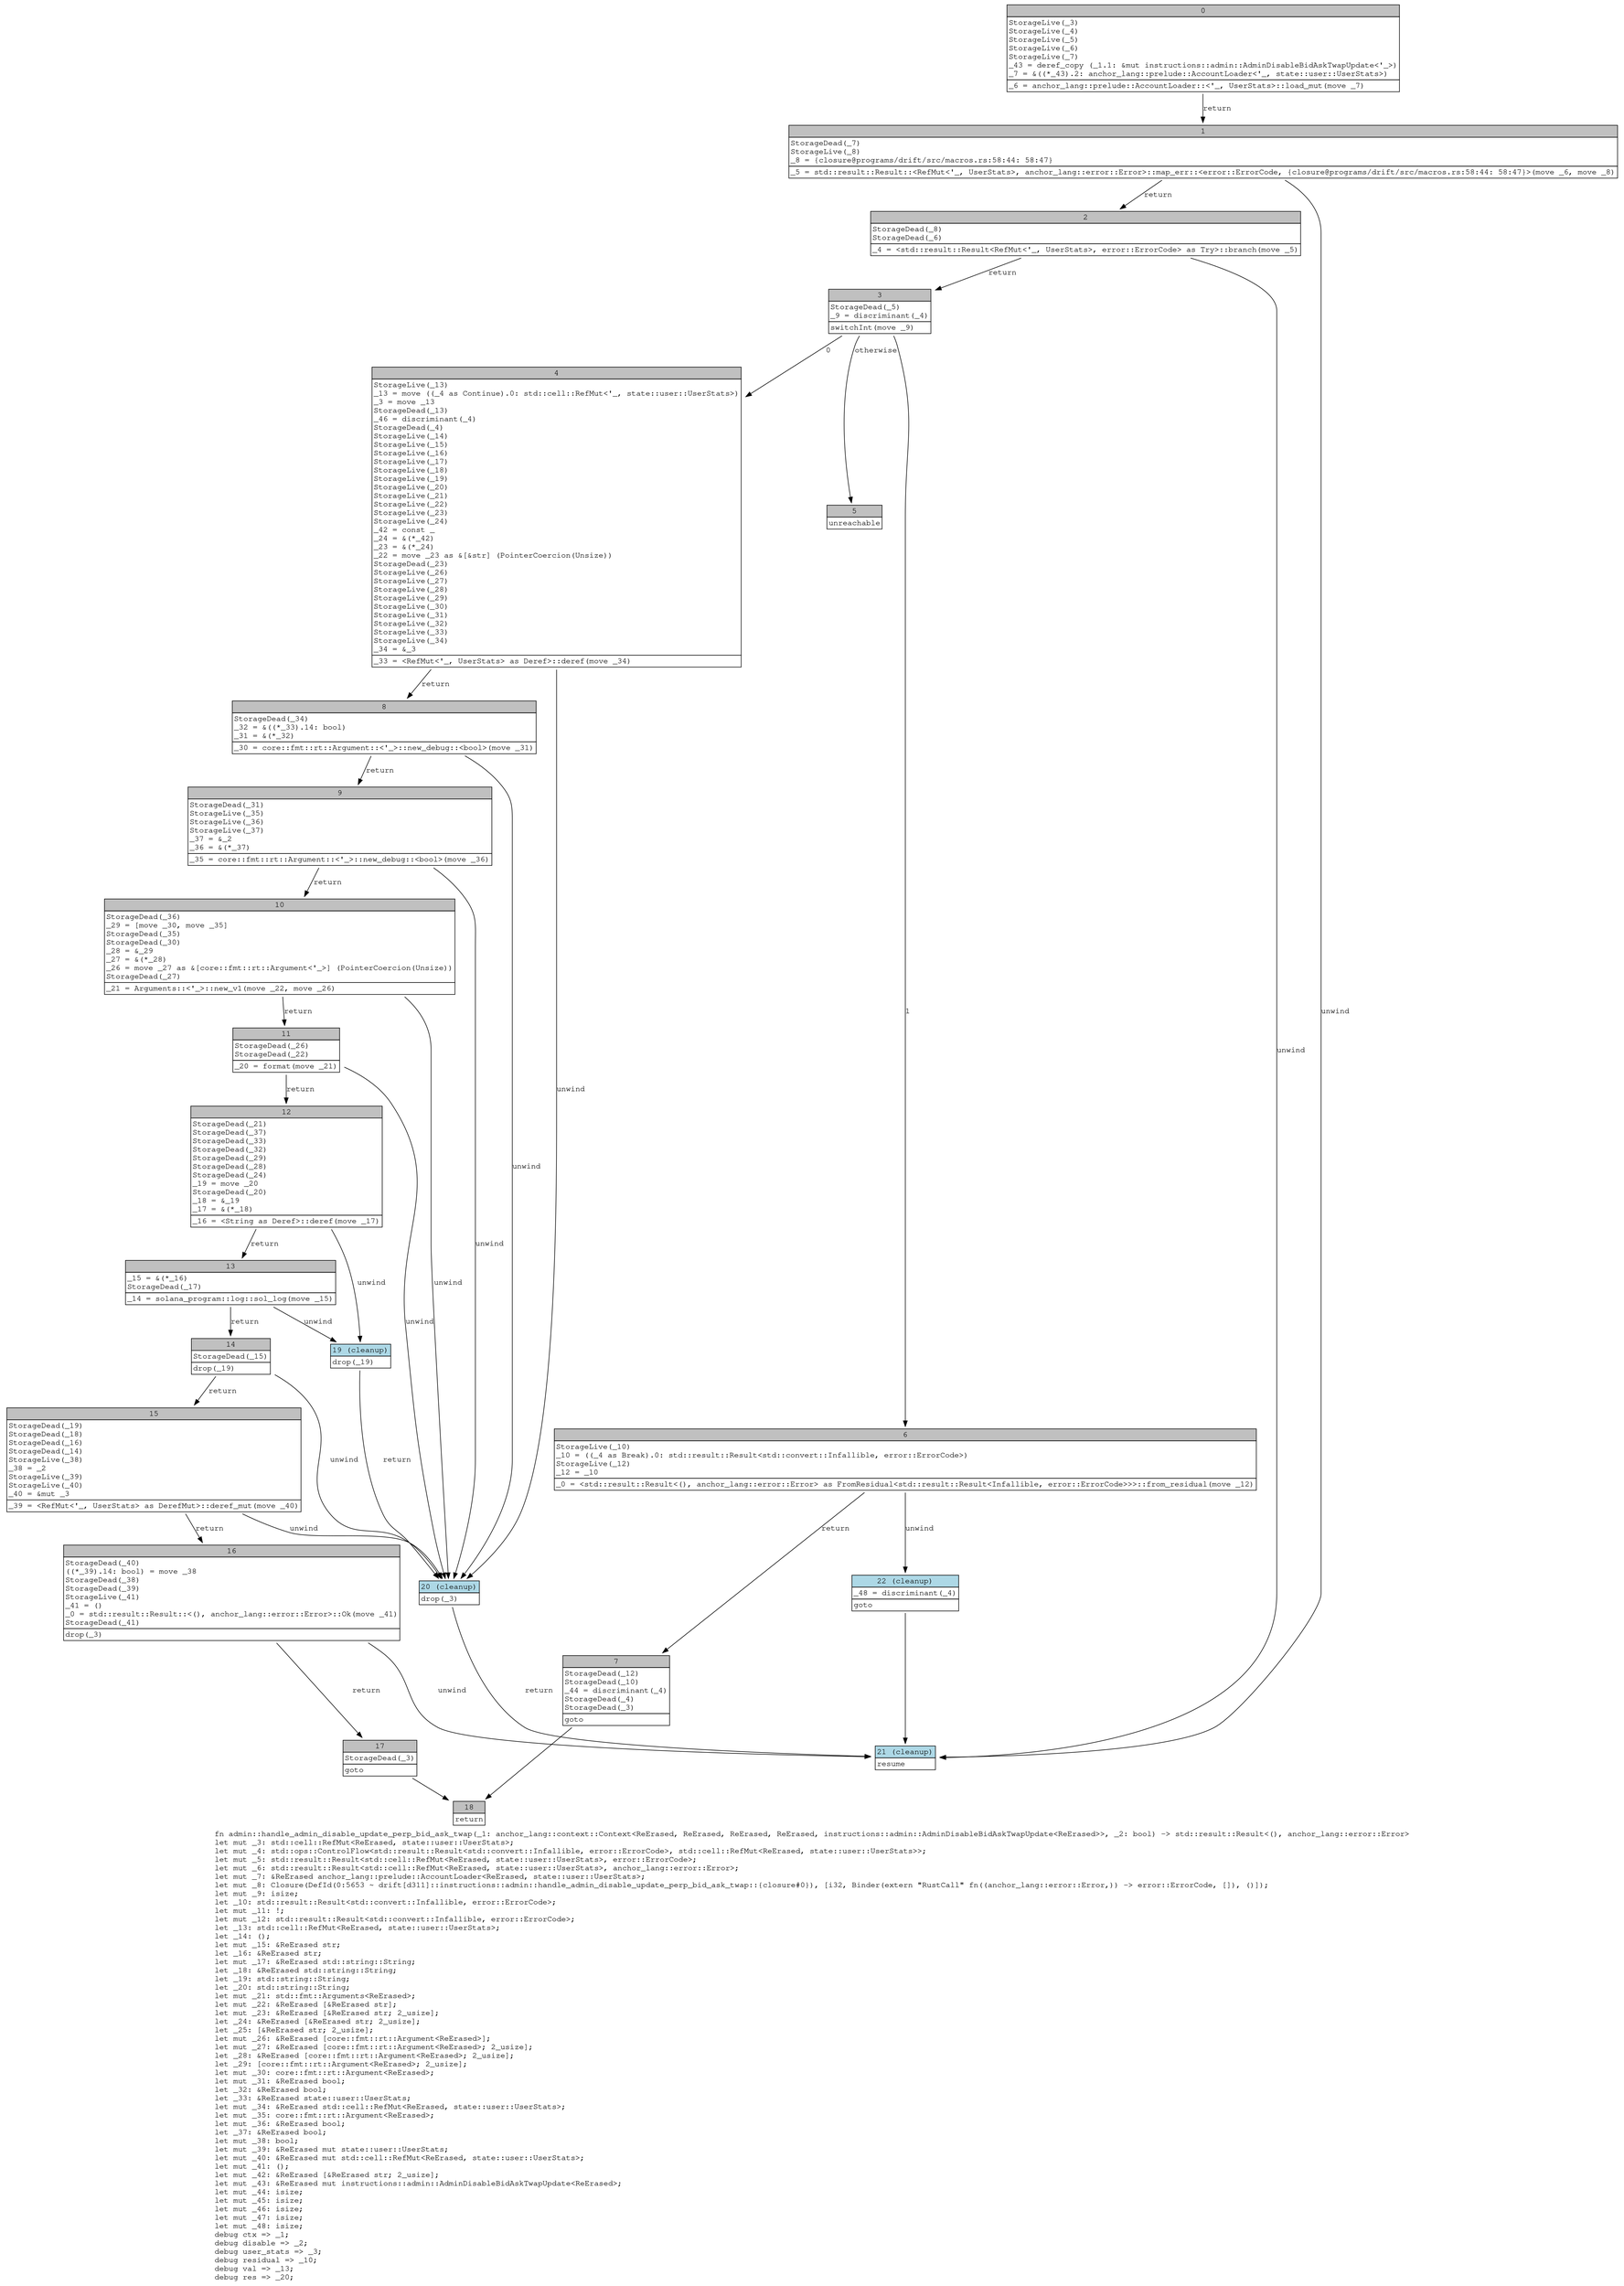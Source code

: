 digraph Mir_0_1108 {
    graph [fontname="Courier, monospace"];
    node [fontname="Courier, monospace"];
    edge [fontname="Courier, monospace"];
    label=<fn admin::handle_admin_disable_update_perp_bid_ask_twap(_1: anchor_lang::context::Context&lt;ReErased, ReErased, ReErased, ReErased, instructions::admin::AdminDisableBidAskTwapUpdate&lt;ReErased&gt;&gt;, _2: bool) -&gt; std::result::Result&lt;(), anchor_lang::error::Error&gt;<br align="left"/>let mut _3: std::cell::RefMut&lt;ReErased, state::user::UserStats&gt;;<br align="left"/>let mut _4: std::ops::ControlFlow&lt;std::result::Result&lt;std::convert::Infallible, error::ErrorCode&gt;, std::cell::RefMut&lt;ReErased, state::user::UserStats&gt;&gt;;<br align="left"/>let mut _5: std::result::Result&lt;std::cell::RefMut&lt;ReErased, state::user::UserStats&gt;, error::ErrorCode&gt;;<br align="left"/>let mut _6: std::result::Result&lt;std::cell::RefMut&lt;ReErased, state::user::UserStats&gt;, anchor_lang::error::Error&gt;;<br align="left"/>let mut _7: &amp;ReErased anchor_lang::prelude::AccountLoader&lt;ReErased, state::user::UserStats&gt;;<br align="left"/>let mut _8: Closure(DefId(0:5653 ~ drift[d311]::instructions::admin::handle_admin_disable_update_perp_bid_ask_twap::{closure#0}), [i32, Binder(extern &quot;RustCall&quot; fn((anchor_lang::error::Error,)) -&gt; error::ErrorCode, []), ()]);<br align="left"/>let mut _9: isize;<br align="left"/>let _10: std::result::Result&lt;std::convert::Infallible, error::ErrorCode&gt;;<br align="left"/>let mut _11: !;<br align="left"/>let mut _12: std::result::Result&lt;std::convert::Infallible, error::ErrorCode&gt;;<br align="left"/>let _13: std::cell::RefMut&lt;ReErased, state::user::UserStats&gt;;<br align="left"/>let _14: ();<br align="left"/>let mut _15: &amp;ReErased str;<br align="left"/>let _16: &amp;ReErased str;<br align="left"/>let mut _17: &amp;ReErased std::string::String;<br align="left"/>let _18: &amp;ReErased std::string::String;<br align="left"/>let _19: std::string::String;<br align="left"/>let _20: std::string::String;<br align="left"/>let mut _21: std::fmt::Arguments&lt;ReErased&gt;;<br align="left"/>let mut _22: &amp;ReErased [&amp;ReErased str];<br align="left"/>let mut _23: &amp;ReErased [&amp;ReErased str; 2_usize];<br align="left"/>let _24: &amp;ReErased [&amp;ReErased str; 2_usize];<br align="left"/>let _25: [&amp;ReErased str; 2_usize];<br align="left"/>let mut _26: &amp;ReErased [core::fmt::rt::Argument&lt;ReErased&gt;];<br align="left"/>let mut _27: &amp;ReErased [core::fmt::rt::Argument&lt;ReErased&gt;; 2_usize];<br align="left"/>let _28: &amp;ReErased [core::fmt::rt::Argument&lt;ReErased&gt;; 2_usize];<br align="left"/>let _29: [core::fmt::rt::Argument&lt;ReErased&gt;; 2_usize];<br align="left"/>let mut _30: core::fmt::rt::Argument&lt;ReErased&gt;;<br align="left"/>let mut _31: &amp;ReErased bool;<br align="left"/>let _32: &amp;ReErased bool;<br align="left"/>let _33: &amp;ReErased state::user::UserStats;<br align="left"/>let mut _34: &amp;ReErased std::cell::RefMut&lt;ReErased, state::user::UserStats&gt;;<br align="left"/>let mut _35: core::fmt::rt::Argument&lt;ReErased&gt;;<br align="left"/>let mut _36: &amp;ReErased bool;<br align="left"/>let _37: &amp;ReErased bool;<br align="left"/>let mut _38: bool;<br align="left"/>let mut _39: &amp;ReErased mut state::user::UserStats;<br align="left"/>let mut _40: &amp;ReErased mut std::cell::RefMut&lt;ReErased, state::user::UserStats&gt;;<br align="left"/>let mut _41: ();<br align="left"/>let mut _42: &amp;ReErased [&amp;ReErased str; 2_usize];<br align="left"/>let mut _43: &amp;ReErased mut instructions::admin::AdminDisableBidAskTwapUpdate&lt;ReErased&gt;;<br align="left"/>let mut _44: isize;<br align="left"/>let mut _45: isize;<br align="left"/>let mut _46: isize;<br align="left"/>let mut _47: isize;<br align="left"/>let mut _48: isize;<br align="left"/>debug ctx =&gt; _1;<br align="left"/>debug disable =&gt; _2;<br align="left"/>debug user_stats =&gt; _3;<br align="left"/>debug residual =&gt; _10;<br align="left"/>debug val =&gt; _13;<br align="left"/>debug res =&gt; _20;<br align="left"/>>;
    bb0__0_1108 [shape="none", label=<<table border="0" cellborder="1" cellspacing="0"><tr><td bgcolor="gray" align="center" colspan="1">0</td></tr><tr><td align="left" balign="left">StorageLive(_3)<br/>StorageLive(_4)<br/>StorageLive(_5)<br/>StorageLive(_6)<br/>StorageLive(_7)<br/>_43 = deref_copy (_1.1: &amp;mut instructions::admin::AdminDisableBidAskTwapUpdate&lt;'_&gt;)<br/>_7 = &amp;((*_43).2: anchor_lang::prelude::AccountLoader&lt;'_, state::user::UserStats&gt;)<br/></td></tr><tr><td align="left">_6 = anchor_lang::prelude::AccountLoader::&lt;'_, UserStats&gt;::load_mut(move _7)</td></tr></table>>];
    bb1__0_1108 [shape="none", label=<<table border="0" cellborder="1" cellspacing="0"><tr><td bgcolor="gray" align="center" colspan="1">1</td></tr><tr><td align="left" balign="left">StorageDead(_7)<br/>StorageLive(_8)<br/>_8 = {closure@programs/drift/src/macros.rs:58:44: 58:47}<br/></td></tr><tr><td align="left">_5 = std::result::Result::&lt;RefMut&lt;'_, UserStats&gt;, anchor_lang::error::Error&gt;::map_err::&lt;error::ErrorCode, {closure@programs/drift/src/macros.rs:58:44: 58:47}&gt;(move _6, move _8)</td></tr></table>>];
    bb2__0_1108 [shape="none", label=<<table border="0" cellborder="1" cellspacing="0"><tr><td bgcolor="gray" align="center" colspan="1">2</td></tr><tr><td align="left" balign="left">StorageDead(_8)<br/>StorageDead(_6)<br/></td></tr><tr><td align="left">_4 = &lt;std::result::Result&lt;RefMut&lt;'_, UserStats&gt;, error::ErrorCode&gt; as Try&gt;::branch(move _5)</td></tr></table>>];
    bb3__0_1108 [shape="none", label=<<table border="0" cellborder="1" cellspacing="0"><tr><td bgcolor="gray" align="center" colspan="1">3</td></tr><tr><td align="left" balign="left">StorageDead(_5)<br/>_9 = discriminant(_4)<br/></td></tr><tr><td align="left">switchInt(move _9)</td></tr></table>>];
    bb4__0_1108 [shape="none", label=<<table border="0" cellborder="1" cellspacing="0"><tr><td bgcolor="gray" align="center" colspan="1">4</td></tr><tr><td align="left" balign="left">StorageLive(_13)<br/>_13 = move ((_4 as Continue).0: std::cell::RefMut&lt;'_, state::user::UserStats&gt;)<br/>_3 = move _13<br/>StorageDead(_13)<br/>_46 = discriminant(_4)<br/>StorageDead(_4)<br/>StorageLive(_14)<br/>StorageLive(_15)<br/>StorageLive(_16)<br/>StorageLive(_17)<br/>StorageLive(_18)<br/>StorageLive(_19)<br/>StorageLive(_20)<br/>StorageLive(_21)<br/>StorageLive(_22)<br/>StorageLive(_23)<br/>StorageLive(_24)<br/>_42 = const _<br/>_24 = &amp;(*_42)<br/>_23 = &amp;(*_24)<br/>_22 = move _23 as &amp;[&amp;str] (PointerCoercion(Unsize))<br/>StorageDead(_23)<br/>StorageLive(_26)<br/>StorageLive(_27)<br/>StorageLive(_28)<br/>StorageLive(_29)<br/>StorageLive(_30)<br/>StorageLive(_31)<br/>StorageLive(_32)<br/>StorageLive(_33)<br/>StorageLive(_34)<br/>_34 = &amp;_3<br/></td></tr><tr><td align="left">_33 = &lt;RefMut&lt;'_, UserStats&gt; as Deref&gt;::deref(move _34)</td></tr></table>>];
    bb5__0_1108 [shape="none", label=<<table border="0" cellborder="1" cellspacing="0"><tr><td bgcolor="gray" align="center" colspan="1">5</td></tr><tr><td align="left">unreachable</td></tr></table>>];
    bb6__0_1108 [shape="none", label=<<table border="0" cellborder="1" cellspacing="0"><tr><td bgcolor="gray" align="center" colspan="1">6</td></tr><tr><td align="left" balign="left">StorageLive(_10)<br/>_10 = ((_4 as Break).0: std::result::Result&lt;std::convert::Infallible, error::ErrorCode&gt;)<br/>StorageLive(_12)<br/>_12 = _10<br/></td></tr><tr><td align="left">_0 = &lt;std::result::Result&lt;(), anchor_lang::error::Error&gt; as FromResidual&lt;std::result::Result&lt;Infallible, error::ErrorCode&gt;&gt;&gt;::from_residual(move _12)</td></tr></table>>];
    bb7__0_1108 [shape="none", label=<<table border="0" cellborder="1" cellspacing="0"><tr><td bgcolor="gray" align="center" colspan="1">7</td></tr><tr><td align="left" balign="left">StorageDead(_12)<br/>StorageDead(_10)<br/>_44 = discriminant(_4)<br/>StorageDead(_4)<br/>StorageDead(_3)<br/></td></tr><tr><td align="left">goto</td></tr></table>>];
    bb8__0_1108 [shape="none", label=<<table border="0" cellborder="1" cellspacing="0"><tr><td bgcolor="gray" align="center" colspan="1">8</td></tr><tr><td align="left" balign="left">StorageDead(_34)<br/>_32 = &amp;((*_33).14: bool)<br/>_31 = &amp;(*_32)<br/></td></tr><tr><td align="left">_30 = core::fmt::rt::Argument::&lt;'_&gt;::new_debug::&lt;bool&gt;(move _31)</td></tr></table>>];
    bb9__0_1108 [shape="none", label=<<table border="0" cellborder="1" cellspacing="0"><tr><td bgcolor="gray" align="center" colspan="1">9</td></tr><tr><td align="left" balign="left">StorageDead(_31)<br/>StorageLive(_35)<br/>StorageLive(_36)<br/>StorageLive(_37)<br/>_37 = &amp;_2<br/>_36 = &amp;(*_37)<br/></td></tr><tr><td align="left">_35 = core::fmt::rt::Argument::&lt;'_&gt;::new_debug::&lt;bool&gt;(move _36)</td></tr></table>>];
    bb10__0_1108 [shape="none", label=<<table border="0" cellborder="1" cellspacing="0"><tr><td bgcolor="gray" align="center" colspan="1">10</td></tr><tr><td align="left" balign="left">StorageDead(_36)<br/>_29 = [move _30, move _35]<br/>StorageDead(_35)<br/>StorageDead(_30)<br/>_28 = &amp;_29<br/>_27 = &amp;(*_28)<br/>_26 = move _27 as &amp;[core::fmt::rt::Argument&lt;'_&gt;] (PointerCoercion(Unsize))<br/>StorageDead(_27)<br/></td></tr><tr><td align="left">_21 = Arguments::&lt;'_&gt;::new_v1(move _22, move _26)</td></tr></table>>];
    bb11__0_1108 [shape="none", label=<<table border="0" cellborder="1" cellspacing="0"><tr><td bgcolor="gray" align="center" colspan="1">11</td></tr><tr><td align="left" balign="left">StorageDead(_26)<br/>StorageDead(_22)<br/></td></tr><tr><td align="left">_20 = format(move _21)</td></tr></table>>];
    bb12__0_1108 [shape="none", label=<<table border="0" cellborder="1" cellspacing="0"><tr><td bgcolor="gray" align="center" colspan="1">12</td></tr><tr><td align="left" balign="left">StorageDead(_21)<br/>StorageDead(_37)<br/>StorageDead(_33)<br/>StorageDead(_32)<br/>StorageDead(_29)<br/>StorageDead(_28)<br/>StorageDead(_24)<br/>_19 = move _20<br/>StorageDead(_20)<br/>_18 = &amp;_19<br/>_17 = &amp;(*_18)<br/></td></tr><tr><td align="left">_16 = &lt;String as Deref&gt;::deref(move _17)</td></tr></table>>];
    bb13__0_1108 [shape="none", label=<<table border="0" cellborder="1" cellspacing="0"><tr><td bgcolor="gray" align="center" colspan="1">13</td></tr><tr><td align="left" balign="left">_15 = &amp;(*_16)<br/>StorageDead(_17)<br/></td></tr><tr><td align="left">_14 = solana_program::log::sol_log(move _15)</td></tr></table>>];
    bb14__0_1108 [shape="none", label=<<table border="0" cellborder="1" cellspacing="0"><tr><td bgcolor="gray" align="center" colspan="1">14</td></tr><tr><td align="left" balign="left">StorageDead(_15)<br/></td></tr><tr><td align="left">drop(_19)</td></tr></table>>];
    bb15__0_1108 [shape="none", label=<<table border="0" cellborder="1" cellspacing="0"><tr><td bgcolor="gray" align="center" colspan="1">15</td></tr><tr><td align="left" balign="left">StorageDead(_19)<br/>StorageDead(_18)<br/>StorageDead(_16)<br/>StorageDead(_14)<br/>StorageLive(_38)<br/>_38 = _2<br/>StorageLive(_39)<br/>StorageLive(_40)<br/>_40 = &amp;mut _3<br/></td></tr><tr><td align="left">_39 = &lt;RefMut&lt;'_, UserStats&gt; as DerefMut&gt;::deref_mut(move _40)</td></tr></table>>];
    bb16__0_1108 [shape="none", label=<<table border="0" cellborder="1" cellspacing="0"><tr><td bgcolor="gray" align="center" colspan="1">16</td></tr><tr><td align="left" balign="left">StorageDead(_40)<br/>((*_39).14: bool) = move _38<br/>StorageDead(_38)<br/>StorageDead(_39)<br/>StorageLive(_41)<br/>_41 = ()<br/>_0 = std::result::Result::&lt;(), anchor_lang::error::Error&gt;::Ok(move _41)<br/>StorageDead(_41)<br/></td></tr><tr><td align="left">drop(_3)</td></tr></table>>];
    bb17__0_1108 [shape="none", label=<<table border="0" cellborder="1" cellspacing="0"><tr><td bgcolor="gray" align="center" colspan="1">17</td></tr><tr><td align="left" balign="left">StorageDead(_3)<br/></td></tr><tr><td align="left">goto</td></tr></table>>];
    bb18__0_1108 [shape="none", label=<<table border="0" cellborder="1" cellspacing="0"><tr><td bgcolor="gray" align="center" colspan="1">18</td></tr><tr><td align="left">return</td></tr></table>>];
    bb19__0_1108 [shape="none", label=<<table border="0" cellborder="1" cellspacing="0"><tr><td bgcolor="lightblue" align="center" colspan="1">19 (cleanup)</td></tr><tr><td align="left">drop(_19)</td></tr></table>>];
    bb20__0_1108 [shape="none", label=<<table border="0" cellborder="1" cellspacing="0"><tr><td bgcolor="lightblue" align="center" colspan="1">20 (cleanup)</td></tr><tr><td align="left">drop(_3)</td></tr></table>>];
    bb21__0_1108 [shape="none", label=<<table border="0" cellborder="1" cellspacing="0"><tr><td bgcolor="lightblue" align="center" colspan="1">21 (cleanup)</td></tr><tr><td align="left">resume</td></tr></table>>];
    bb22__0_1108 [shape="none", label=<<table border="0" cellborder="1" cellspacing="0"><tr><td bgcolor="lightblue" align="center" colspan="1">22 (cleanup)</td></tr><tr><td align="left" balign="left">_48 = discriminant(_4)<br/></td></tr><tr><td align="left">goto</td></tr></table>>];
    bb0__0_1108 -> bb1__0_1108 [label="return"];
    bb1__0_1108 -> bb2__0_1108 [label="return"];
    bb1__0_1108 -> bb21__0_1108 [label="unwind"];
    bb2__0_1108 -> bb3__0_1108 [label="return"];
    bb2__0_1108 -> bb21__0_1108 [label="unwind"];
    bb3__0_1108 -> bb4__0_1108 [label="0"];
    bb3__0_1108 -> bb6__0_1108 [label="1"];
    bb3__0_1108 -> bb5__0_1108 [label="otherwise"];
    bb4__0_1108 -> bb8__0_1108 [label="return"];
    bb4__0_1108 -> bb20__0_1108 [label="unwind"];
    bb6__0_1108 -> bb7__0_1108 [label="return"];
    bb6__0_1108 -> bb22__0_1108 [label="unwind"];
    bb7__0_1108 -> bb18__0_1108 [label=""];
    bb8__0_1108 -> bb9__0_1108 [label="return"];
    bb8__0_1108 -> bb20__0_1108 [label="unwind"];
    bb9__0_1108 -> bb10__0_1108 [label="return"];
    bb9__0_1108 -> bb20__0_1108 [label="unwind"];
    bb10__0_1108 -> bb11__0_1108 [label="return"];
    bb10__0_1108 -> bb20__0_1108 [label="unwind"];
    bb11__0_1108 -> bb12__0_1108 [label="return"];
    bb11__0_1108 -> bb20__0_1108 [label="unwind"];
    bb12__0_1108 -> bb13__0_1108 [label="return"];
    bb12__0_1108 -> bb19__0_1108 [label="unwind"];
    bb13__0_1108 -> bb14__0_1108 [label="return"];
    bb13__0_1108 -> bb19__0_1108 [label="unwind"];
    bb14__0_1108 -> bb15__0_1108 [label="return"];
    bb14__0_1108 -> bb20__0_1108 [label="unwind"];
    bb15__0_1108 -> bb16__0_1108 [label="return"];
    bb15__0_1108 -> bb20__0_1108 [label="unwind"];
    bb16__0_1108 -> bb17__0_1108 [label="return"];
    bb16__0_1108 -> bb21__0_1108 [label="unwind"];
    bb17__0_1108 -> bb18__0_1108 [label=""];
    bb19__0_1108 -> bb20__0_1108 [label="return"];
    bb20__0_1108 -> bb21__0_1108 [label="return"];
    bb22__0_1108 -> bb21__0_1108 [label=""];
}
